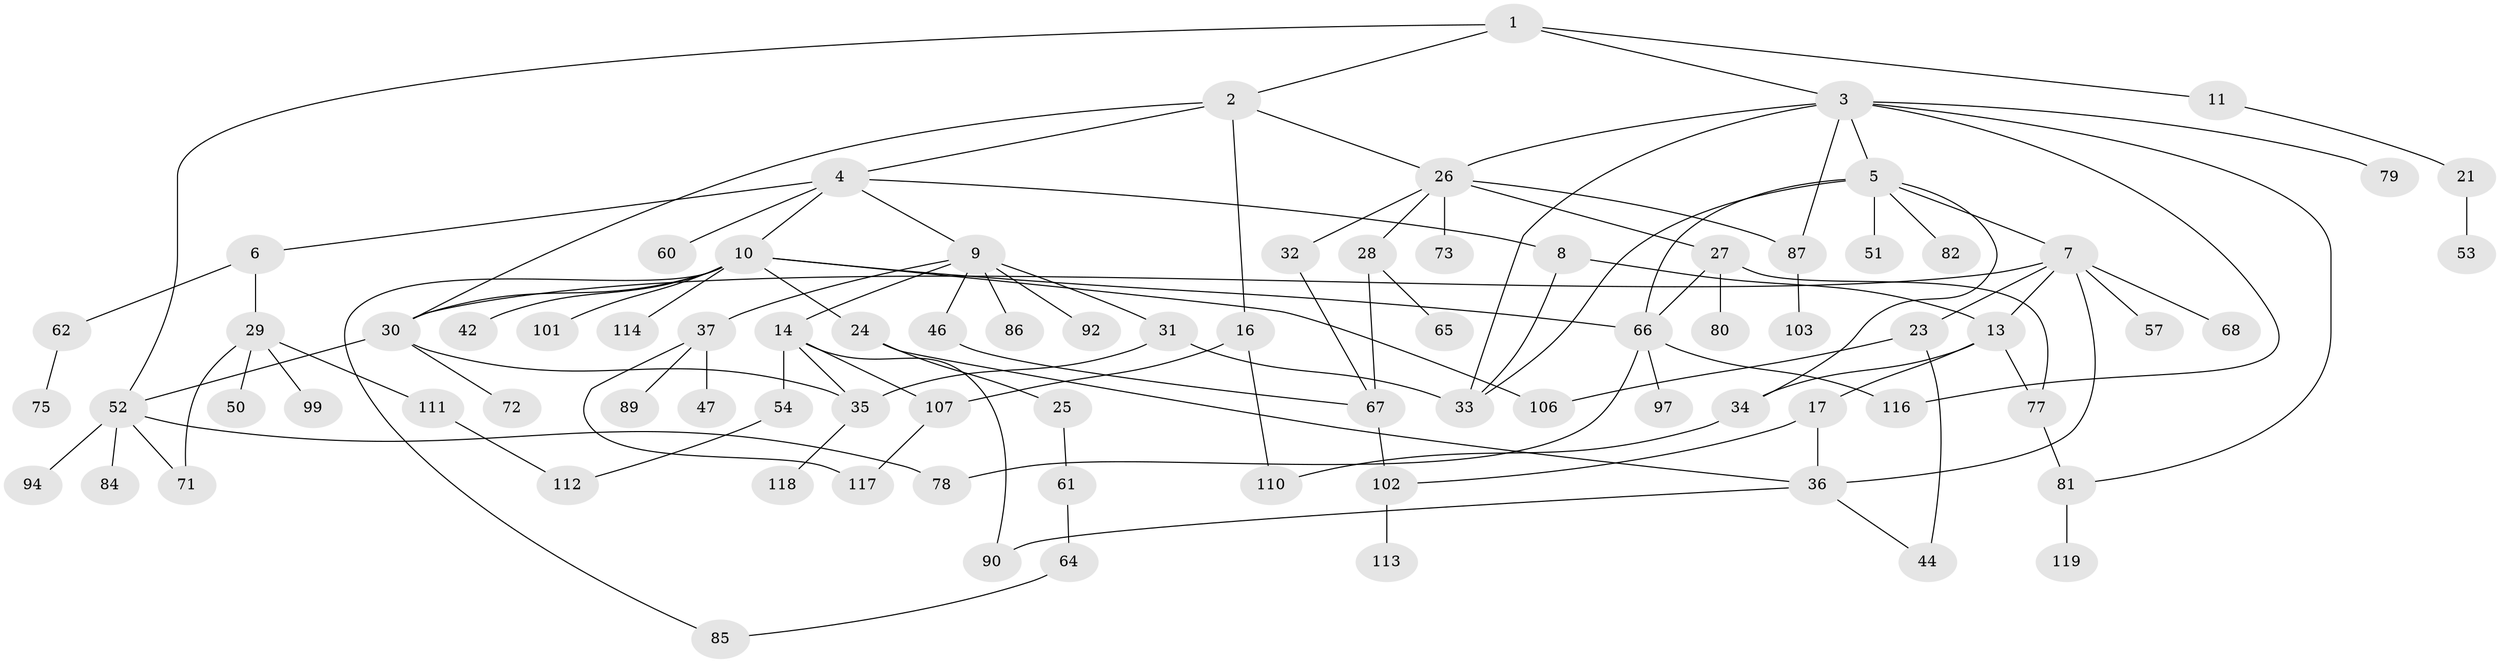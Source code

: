 // Generated by graph-tools (version 1.1) at 2025/51/02/27/25 19:51:37]
// undirected, 83 vertices, 114 edges
graph export_dot {
graph [start="1"]
  node [color=gray90,style=filled];
  1 [super="+20"];
  2 [super="+39"];
  3 [super="+55"];
  4 [super="+12"];
  5 [super="+48"];
  6;
  7 [super="+22"];
  8 [super="+59"];
  9 [super="+18"];
  10 [super="+15"];
  11 [super="+96"];
  13 [super="+41"];
  14 [super="+98"];
  16 [super="+19"];
  17 [super="+40"];
  21 [super="+43"];
  23 [super="+58"];
  24 [super="+69"];
  25;
  26 [super="+105"];
  27 [super="+45"];
  28 [super="+74"];
  29 [super="+108"];
  30 [super="+63"];
  31;
  32;
  33 [super="+88"];
  34 [super="+56"];
  35 [super="+76"];
  36 [super="+38"];
  37 [super="+49"];
  42;
  44;
  46;
  47;
  50;
  51;
  52 [super="+83"];
  53;
  54 [super="+104"];
  57;
  60;
  61;
  62 [super="+93"];
  64;
  65;
  66 [super="+95"];
  67 [super="+70"];
  68;
  71 [super="+91"];
  72;
  73;
  75;
  77 [super="+115"];
  78;
  79;
  80;
  81 [super="+109"];
  82;
  84;
  85;
  86 [super="+100"];
  87;
  89;
  90;
  92;
  94;
  97;
  99;
  101;
  102;
  103;
  106;
  107;
  110;
  111;
  112;
  113;
  114;
  116;
  117;
  118;
  119;
  1 -- 2;
  1 -- 3;
  1 -- 11;
  1 -- 52;
  2 -- 4;
  2 -- 16;
  2 -- 26;
  2 -- 30;
  3 -- 5;
  3 -- 33;
  3 -- 81;
  3 -- 116;
  3 -- 87;
  3 -- 26;
  3 -- 79;
  4 -- 6;
  4 -- 8;
  4 -- 9;
  4 -- 10;
  4 -- 60;
  5 -- 7;
  5 -- 34;
  5 -- 51;
  5 -- 82;
  5 -- 33;
  5 -- 66;
  6 -- 29;
  6 -- 62;
  7 -- 13;
  7 -- 36;
  7 -- 57;
  7 -- 68;
  7 -- 23;
  7 -- 30;
  8 -- 33;
  8 -- 13;
  9 -- 14;
  9 -- 31;
  9 -- 92;
  9 -- 37;
  9 -- 86 [weight=2];
  9 -- 46;
  10 -- 24;
  10 -- 101;
  10 -- 114;
  10 -- 42;
  10 -- 85;
  10 -- 106;
  10 -- 66;
  10 -- 30;
  11 -- 21;
  13 -- 17;
  13 -- 77;
  13 -- 34;
  14 -- 54;
  14 -- 90;
  14 -- 107;
  14 -- 35;
  16 -- 107;
  16 -- 110;
  17 -- 102;
  17 -- 36;
  21 -- 53;
  23 -- 106;
  23 -- 44;
  24 -- 25;
  24 -- 36;
  25 -- 61;
  26 -- 27;
  26 -- 28;
  26 -- 32;
  26 -- 73;
  26 -- 87;
  27 -- 77;
  27 -- 80;
  27 -- 66;
  28 -- 65;
  28 -- 67;
  29 -- 50;
  29 -- 71;
  29 -- 99;
  29 -- 111;
  30 -- 35;
  30 -- 72;
  30 -- 52;
  31 -- 35;
  31 -- 33;
  32 -- 67;
  34 -- 110;
  35 -- 118;
  36 -- 44;
  36 -- 90;
  37 -- 47;
  37 -- 89;
  37 -- 117;
  46 -- 67;
  52 -- 78;
  52 -- 94;
  52 -- 84;
  52 -- 71;
  54 -- 112;
  61 -- 64;
  62 -- 75;
  64 -- 85;
  66 -- 78;
  66 -- 97;
  66 -- 116;
  67 -- 102;
  77 -- 81;
  81 -- 119;
  87 -- 103;
  102 -- 113;
  107 -- 117;
  111 -- 112;
}
